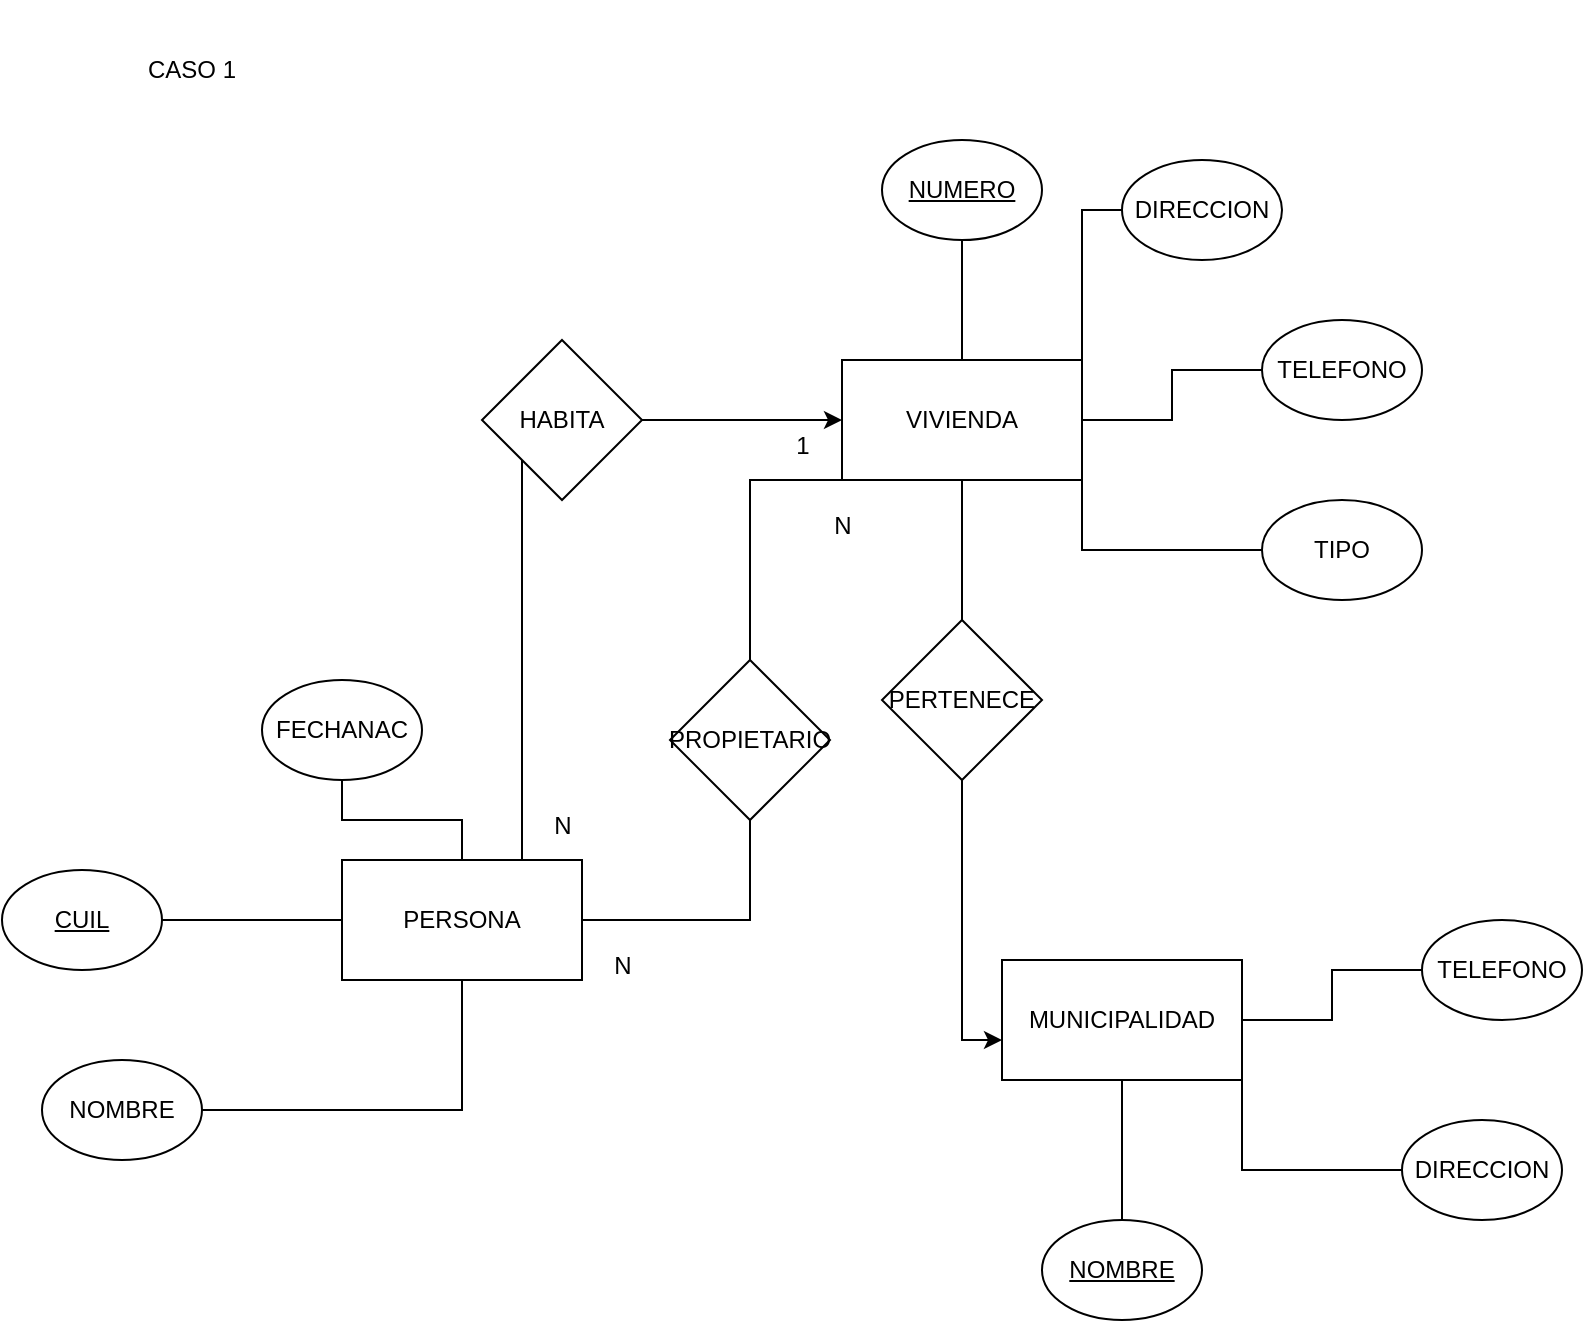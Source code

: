 <mxfile version="24.0.7" type="device">
  <diagram name="Página-1" id="tKeKXeLm_XxY9KAngwV8">
    <mxGraphModel dx="1356" dy="706" grid="1" gridSize="10" guides="1" tooltips="1" connect="1" arrows="1" fold="1" page="1" pageScale="1" pageWidth="827" pageHeight="1169" math="0" shadow="0">
      <root>
        <mxCell id="0" />
        <mxCell id="1" parent="0" />
        <mxCell id="iYjMak04jSnYSCJ5bUZE-1" value="CASO 1" style="text;html=1;align=center;verticalAlign=middle;whiteSpace=wrap;rounded=0;" vertex="1" parent="1">
          <mxGeometry x="40" y="40" width="110" height="70" as="geometry" />
        </mxCell>
        <mxCell id="iYjMak04jSnYSCJ5bUZE-47" value="" style="edgeStyle=orthogonalEdgeStyle;rounded=0;orthogonalLoop=1;jettySize=auto;html=1;endArrow=none;endFill=0;" edge="1" parent="1" source="iYjMak04jSnYSCJ5bUZE-2" target="iYjMak04jSnYSCJ5bUZE-46">
          <mxGeometry relative="1" as="geometry" />
        </mxCell>
        <mxCell id="iYjMak04jSnYSCJ5bUZE-2" value="PERSONA" style="rounded=0;whiteSpace=wrap;html=1;" vertex="1" parent="1">
          <mxGeometry x="170" y="470" width="120" height="60" as="geometry" />
        </mxCell>
        <mxCell id="iYjMak04jSnYSCJ5bUZE-26" value="" style="edgeStyle=orthogonalEdgeStyle;rounded=0;orthogonalLoop=1;jettySize=auto;html=1;endArrow=none;endFill=0;startArrow=classic;startFill=1;" edge="1" parent="1" source="iYjMak04jSnYSCJ5bUZE-4" target="iYjMak04jSnYSCJ5bUZE-25">
          <mxGeometry relative="1" as="geometry" />
        </mxCell>
        <mxCell id="iYjMak04jSnYSCJ5bUZE-44" value="" style="edgeStyle=orthogonalEdgeStyle;rounded=0;orthogonalLoop=1;jettySize=auto;html=1;endArrow=none;endFill=0;" edge="1" parent="1" source="iYjMak04jSnYSCJ5bUZE-4" target="iYjMak04jSnYSCJ5bUZE-43">
          <mxGeometry relative="1" as="geometry" />
        </mxCell>
        <mxCell id="iYjMak04jSnYSCJ5bUZE-48" style="edgeStyle=orthogonalEdgeStyle;rounded=0;orthogonalLoop=1;jettySize=auto;html=1;exitX=0;exitY=1;exitDx=0;exitDy=0;entryX=0.5;entryY=0;entryDx=0;entryDy=0;endArrow=none;endFill=0;" edge="1" parent="1" source="iYjMak04jSnYSCJ5bUZE-4" target="iYjMak04jSnYSCJ5bUZE-46">
          <mxGeometry relative="1" as="geometry">
            <Array as="points">
              <mxPoint x="374" y="280" />
            </Array>
          </mxGeometry>
        </mxCell>
        <mxCell id="iYjMak04jSnYSCJ5bUZE-4" value="VIVIENDA" style="rounded=0;whiteSpace=wrap;html=1;" vertex="1" parent="1">
          <mxGeometry x="420" y="220" width="120" height="60" as="geometry" />
        </mxCell>
        <mxCell id="iYjMak04jSnYSCJ5bUZE-12" value="" style="edgeStyle=orthogonalEdgeStyle;rounded=0;orthogonalLoop=1;jettySize=auto;html=1;endArrow=none;endFill=0;" edge="1" parent="1" source="iYjMak04jSnYSCJ5bUZE-6" target="iYjMak04jSnYSCJ5bUZE-4">
          <mxGeometry relative="1" as="geometry" />
        </mxCell>
        <mxCell id="iYjMak04jSnYSCJ5bUZE-6" value="&lt;u&gt;NUMERO&lt;/u&gt;" style="ellipse;whiteSpace=wrap;html=1;" vertex="1" parent="1">
          <mxGeometry x="440" y="110" width="80" height="50" as="geometry" />
        </mxCell>
        <mxCell id="iYjMak04jSnYSCJ5bUZE-13" value="" style="edgeStyle=orthogonalEdgeStyle;rounded=0;orthogonalLoop=1;jettySize=auto;html=1;entryX=1;entryY=0;entryDx=0;entryDy=0;endArrow=none;endFill=0;" edge="1" parent="1" source="iYjMak04jSnYSCJ5bUZE-7" target="iYjMak04jSnYSCJ5bUZE-4">
          <mxGeometry relative="1" as="geometry" />
        </mxCell>
        <mxCell id="iYjMak04jSnYSCJ5bUZE-7" value="DIRECCION" style="ellipse;whiteSpace=wrap;html=1;" vertex="1" parent="1">
          <mxGeometry x="560" y="120" width="80" height="50" as="geometry" />
        </mxCell>
        <mxCell id="iYjMak04jSnYSCJ5bUZE-14" value="" style="edgeStyle=orthogonalEdgeStyle;rounded=0;orthogonalLoop=1;jettySize=auto;html=1;endArrow=none;endFill=0;" edge="1" parent="1" source="iYjMak04jSnYSCJ5bUZE-8" target="iYjMak04jSnYSCJ5bUZE-4">
          <mxGeometry relative="1" as="geometry" />
        </mxCell>
        <mxCell id="iYjMak04jSnYSCJ5bUZE-8" value="TELEFONO" style="ellipse;whiteSpace=wrap;html=1;" vertex="1" parent="1">
          <mxGeometry x="630" y="200" width="80" height="50" as="geometry" />
        </mxCell>
        <mxCell id="iYjMak04jSnYSCJ5bUZE-15" value="" style="edgeStyle=orthogonalEdgeStyle;rounded=0;orthogonalLoop=1;jettySize=auto;html=1;endArrow=none;endFill=0;entryX=1;entryY=1;entryDx=0;entryDy=0;" edge="1" parent="1" source="iYjMak04jSnYSCJ5bUZE-9" target="iYjMak04jSnYSCJ5bUZE-4">
          <mxGeometry relative="1" as="geometry">
            <mxPoint x="560" y="290" as="targetPoint" />
          </mxGeometry>
        </mxCell>
        <mxCell id="iYjMak04jSnYSCJ5bUZE-9" value="TIPO" style="ellipse;whiteSpace=wrap;html=1;" vertex="1" parent="1">
          <mxGeometry x="630" y="290" width="80" height="50" as="geometry" />
        </mxCell>
        <mxCell id="iYjMak04jSnYSCJ5bUZE-18" value="" style="edgeStyle=orthogonalEdgeStyle;rounded=0;orthogonalLoop=1;jettySize=auto;html=1;endArrow=none;endFill=0;" edge="1" parent="1" source="iYjMak04jSnYSCJ5bUZE-17" target="iYjMak04jSnYSCJ5bUZE-2">
          <mxGeometry relative="1" as="geometry" />
        </mxCell>
        <mxCell id="iYjMak04jSnYSCJ5bUZE-17" value="&lt;u&gt;CUIL&lt;/u&gt;" style="ellipse;whiteSpace=wrap;html=1;" vertex="1" parent="1">
          <mxGeometry y="475" width="80" height="50" as="geometry" />
        </mxCell>
        <mxCell id="iYjMak04jSnYSCJ5bUZE-20" value="" style="edgeStyle=orthogonalEdgeStyle;rounded=0;orthogonalLoop=1;jettySize=auto;html=1;endArrow=none;endFill=0;" edge="1" parent="1" source="iYjMak04jSnYSCJ5bUZE-19" target="iYjMak04jSnYSCJ5bUZE-2">
          <mxGeometry relative="1" as="geometry" />
        </mxCell>
        <mxCell id="iYjMak04jSnYSCJ5bUZE-19" value="NOMBRE" style="ellipse;whiteSpace=wrap;html=1;" vertex="1" parent="1">
          <mxGeometry x="20" y="570" width="80" height="50" as="geometry" />
        </mxCell>
        <mxCell id="iYjMak04jSnYSCJ5bUZE-24" value="" style="edgeStyle=orthogonalEdgeStyle;rounded=0;orthogonalLoop=1;jettySize=auto;html=1;endArrow=none;endFill=0;" edge="1" parent="1" source="iYjMak04jSnYSCJ5bUZE-23" target="iYjMak04jSnYSCJ5bUZE-2">
          <mxGeometry relative="1" as="geometry" />
        </mxCell>
        <mxCell id="iYjMak04jSnYSCJ5bUZE-23" value="FECHANAC" style="ellipse;whiteSpace=wrap;html=1;" vertex="1" parent="1">
          <mxGeometry x="130" y="380" width="80" height="50" as="geometry" />
        </mxCell>
        <mxCell id="iYjMak04jSnYSCJ5bUZE-27" style="edgeStyle=orthogonalEdgeStyle;rounded=0;orthogonalLoop=1;jettySize=auto;html=1;exitX=0;exitY=1;exitDx=0;exitDy=0;entryX=0.75;entryY=0;entryDx=0;entryDy=0;endArrow=none;endFill=0;" edge="1" parent="1" source="iYjMak04jSnYSCJ5bUZE-25" target="iYjMak04jSnYSCJ5bUZE-2">
          <mxGeometry relative="1" as="geometry" />
        </mxCell>
        <mxCell id="iYjMak04jSnYSCJ5bUZE-25" value="HABITA" style="rhombus;whiteSpace=wrap;html=1;rounded=0;" vertex="1" parent="1">
          <mxGeometry x="240" y="210" width="80" height="80" as="geometry" />
        </mxCell>
        <mxCell id="iYjMak04jSnYSCJ5bUZE-28" value="MUNICIPALIDAD" style="rounded=0;whiteSpace=wrap;html=1;" vertex="1" parent="1">
          <mxGeometry x="500" y="520" width="120" height="60" as="geometry" />
        </mxCell>
        <mxCell id="iYjMak04jSnYSCJ5bUZE-29" value="" style="edgeStyle=orthogonalEdgeStyle;rounded=0;orthogonalLoop=1;jettySize=auto;html=1;endArrow=none;endFill=0;" edge="1" parent="1" source="iYjMak04jSnYSCJ5bUZE-30" target="iYjMak04jSnYSCJ5bUZE-28">
          <mxGeometry relative="1" as="geometry" />
        </mxCell>
        <mxCell id="iYjMak04jSnYSCJ5bUZE-30" value="&lt;u&gt;NOMBRE&lt;/u&gt;" style="ellipse;whiteSpace=wrap;html=1;" vertex="1" parent="1">
          <mxGeometry x="520" y="650" width="80" height="50" as="geometry" />
        </mxCell>
        <mxCell id="iYjMak04jSnYSCJ5bUZE-31" value="" style="edgeStyle=orthogonalEdgeStyle;rounded=0;orthogonalLoop=1;jettySize=auto;html=1;entryX=1;entryY=0;entryDx=0;entryDy=0;endArrow=none;endFill=0;" edge="1" parent="1" source="iYjMak04jSnYSCJ5bUZE-32" target="iYjMak04jSnYSCJ5bUZE-28">
          <mxGeometry relative="1" as="geometry">
            <Array as="points">
              <mxPoint x="620" y="625" />
            </Array>
          </mxGeometry>
        </mxCell>
        <mxCell id="iYjMak04jSnYSCJ5bUZE-32" value="DIRECCION" style="ellipse;whiteSpace=wrap;html=1;" vertex="1" parent="1">
          <mxGeometry x="700" y="600" width="80" height="50" as="geometry" />
        </mxCell>
        <mxCell id="iYjMak04jSnYSCJ5bUZE-33" value="" style="edgeStyle=orthogonalEdgeStyle;rounded=0;orthogonalLoop=1;jettySize=auto;html=1;endArrow=none;endFill=0;" edge="1" parent="1" source="iYjMak04jSnYSCJ5bUZE-34" target="iYjMak04jSnYSCJ5bUZE-28">
          <mxGeometry relative="1" as="geometry" />
        </mxCell>
        <mxCell id="iYjMak04jSnYSCJ5bUZE-34" value="TELEFONO" style="ellipse;whiteSpace=wrap;html=1;" vertex="1" parent="1">
          <mxGeometry x="710" y="500" width="80" height="50" as="geometry" />
        </mxCell>
        <mxCell id="iYjMak04jSnYSCJ5bUZE-39" value="N" style="text;html=1;align=center;verticalAlign=middle;resizable=0;points=[];autosize=1;strokeColor=none;fillColor=none;" vertex="1" parent="1">
          <mxGeometry x="265" y="438" width="30" height="30" as="geometry" />
        </mxCell>
        <mxCell id="iYjMak04jSnYSCJ5bUZE-40" value="1" style="text;html=1;align=center;verticalAlign=middle;resizable=0;points=[];autosize=1;strokeColor=none;fillColor=none;" vertex="1" parent="1">
          <mxGeometry x="385" y="248" width="30" height="30" as="geometry" />
        </mxCell>
        <mxCell id="iYjMak04jSnYSCJ5bUZE-45" style="edgeStyle=orthogonalEdgeStyle;rounded=0;orthogonalLoop=1;jettySize=auto;html=1;exitX=0.5;exitY=1;exitDx=0;exitDy=0;endArrow=classic;endFill=1;" edge="1" parent="1" source="iYjMak04jSnYSCJ5bUZE-43">
          <mxGeometry relative="1" as="geometry">
            <mxPoint x="500" y="560" as="targetPoint" />
            <Array as="points">
              <mxPoint x="480" y="560" />
              <mxPoint x="500" y="560" />
            </Array>
          </mxGeometry>
        </mxCell>
        <mxCell id="iYjMak04jSnYSCJ5bUZE-43" value="PERTENECE" style="rhombus;whiteSpace=wrap;html=1;rounded=0;" vertex="1" parent="1">
          <mxGeometry x="440" y="350" width="80" height="80" as="geometry" />
        </mxCell>
        <mxCell id="iYjMak04jSnYSCJ5bUZE-46" value="PROPIETARIO" style="rhombus;whiteSpace=wrap;html=1;rounded=0;" vertex="1" parent="1">
          <mxGeometry x="334" y="370" width="80" height="80" as="geometry" />
        </mxCell>
        <mxCell id="iYjMak04jSnYSCJ5bUZE-49" value="N" style="text;html=1;align=center;verticalAlign=middle;resizable=0;points=[];autosize=1;strokeColor=none;fillColor=none;" vertex="1" parent="1">
          <mxGeometry x="295" y="508" width="30" height="30" as="geometry" />
        </mxCell>
        <mxCell id="iYjMak04jSnYSCJ5bUZE-50" value="N" style="text;html=1;align=center;verticalAlign=middle;resizable=0;points=[];autosize=1;strokeColor=none;fillColor=none;" vertex="1" parent="1">
          <mxGeometry x="405" y="288" width="30" height="30" as="geometry" />
        </mxCell>
      </root>
    </mxGraphModel>
  </diagram>
</mxfile>
